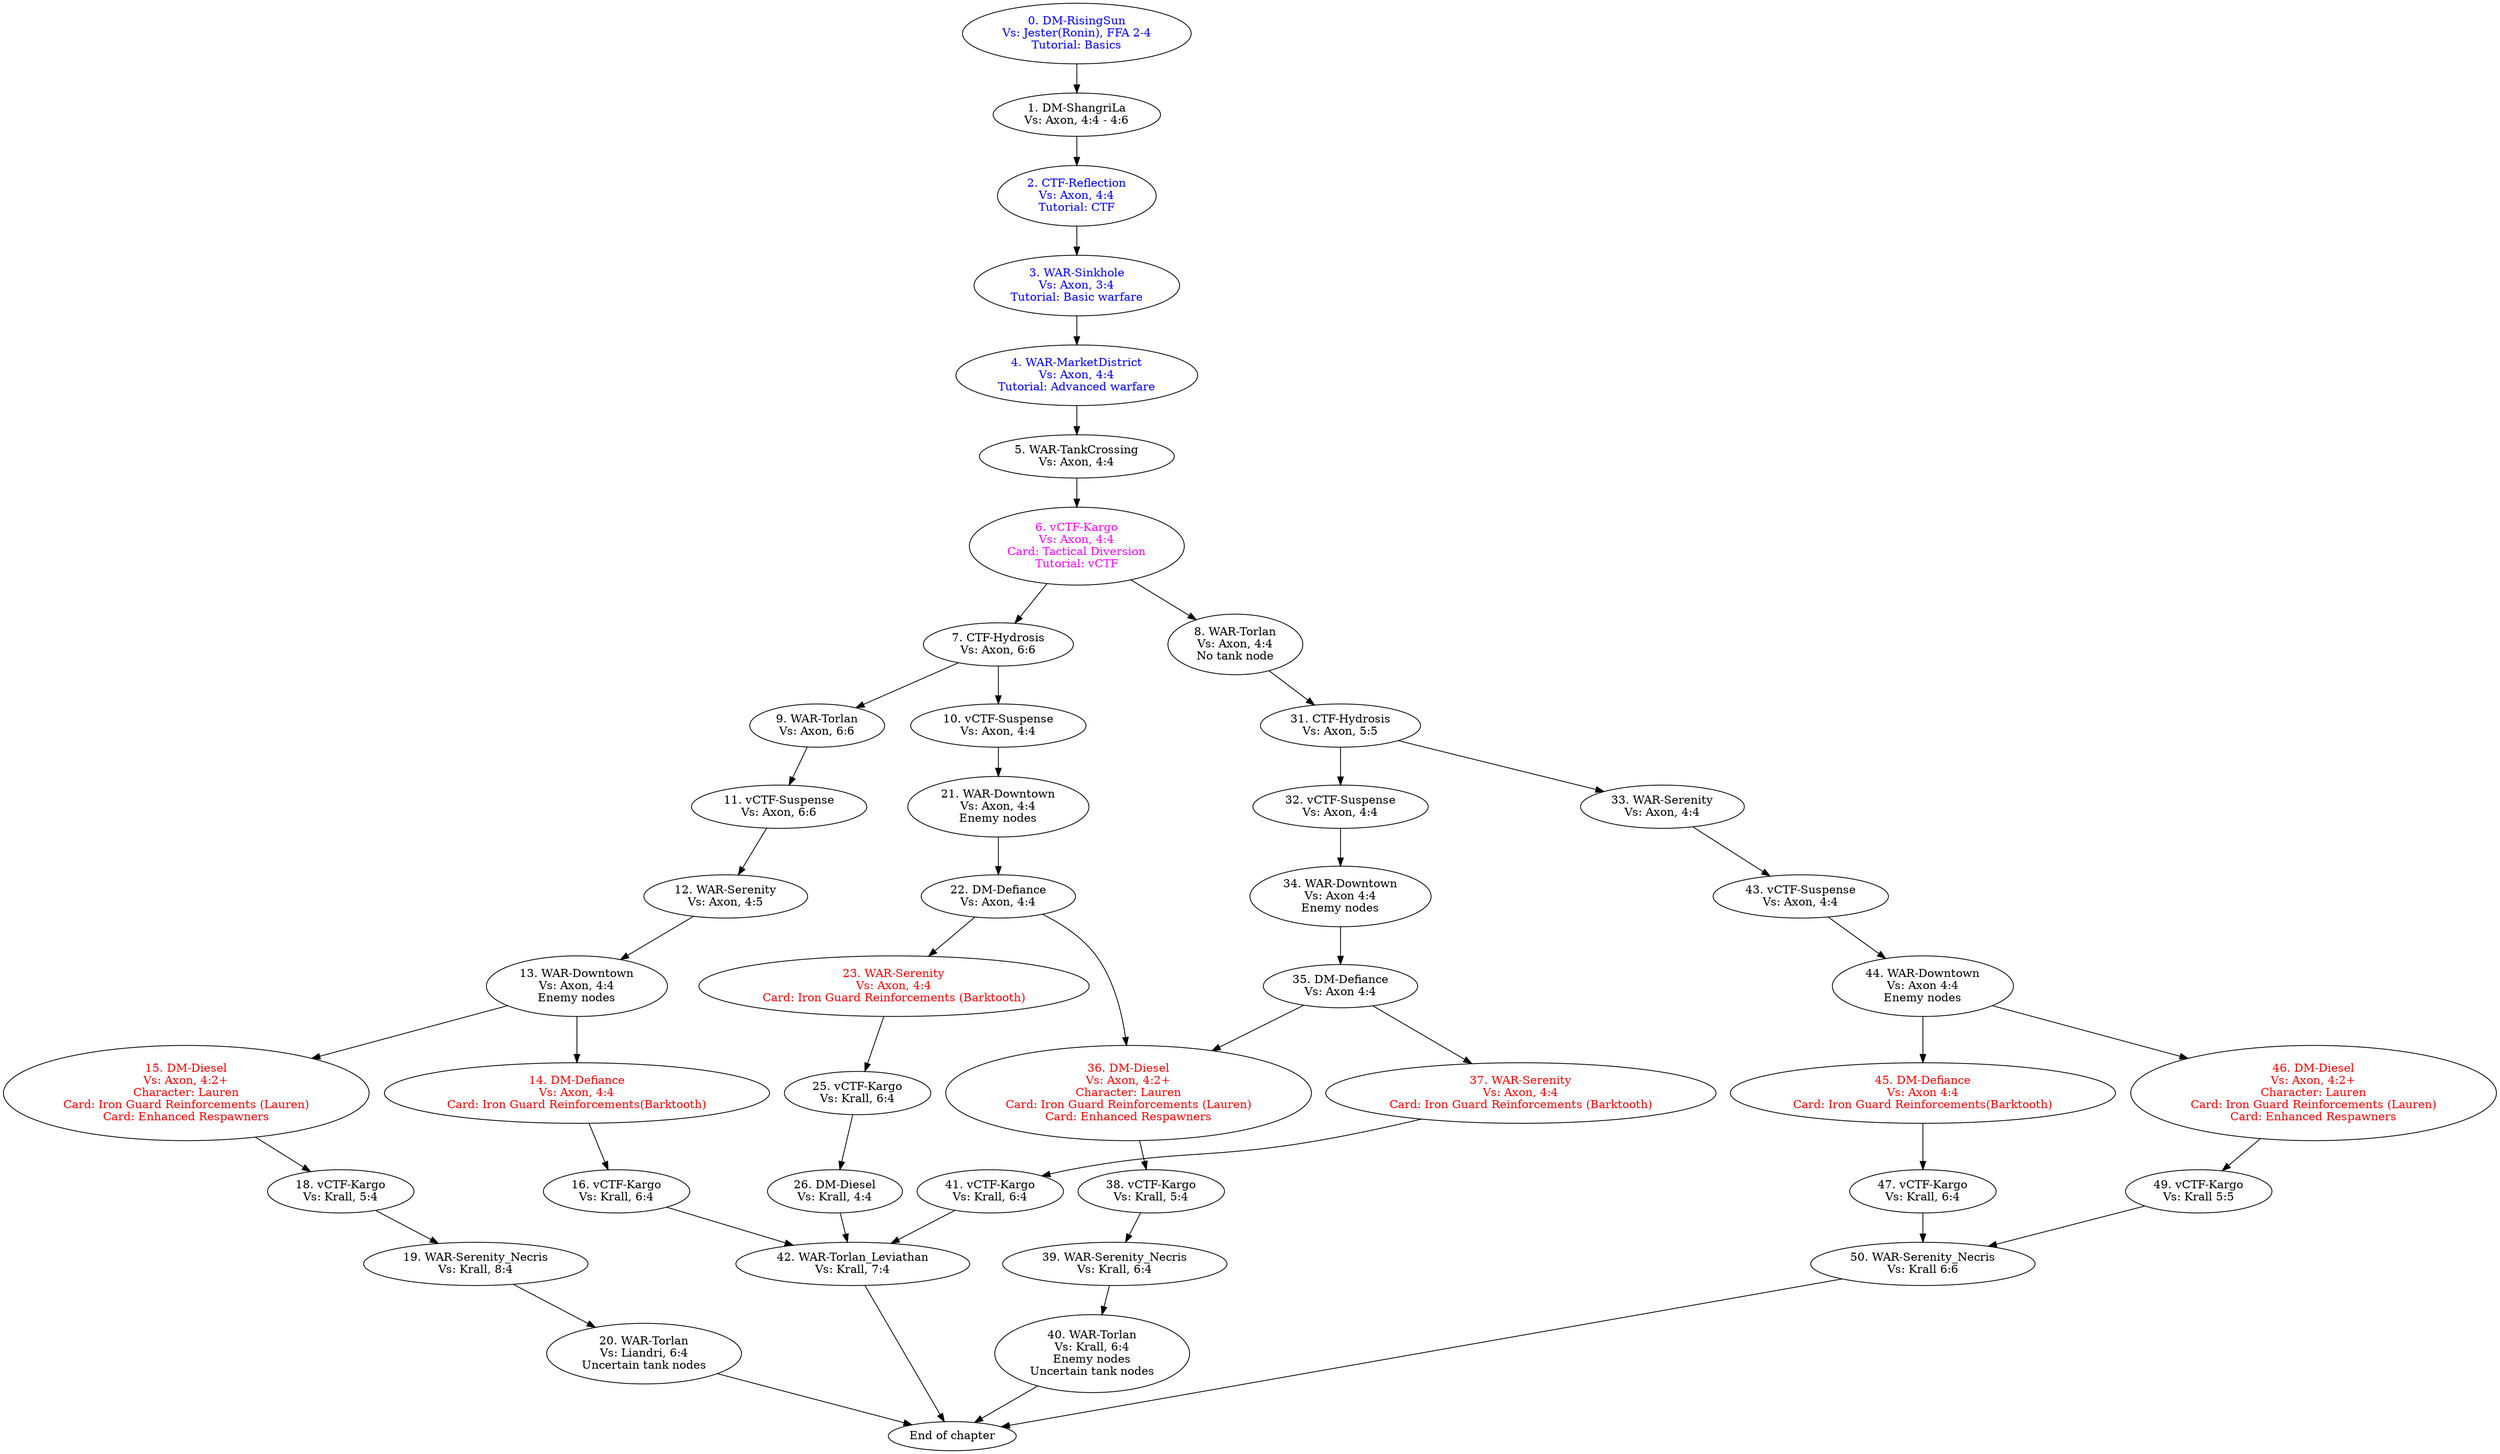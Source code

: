 digraph act2 {
    map0 [label="0. DM-RisingSun\nVs: Jester(Ronin), FFA 2-4\nTutorial: Basics", fontcolor="blue"]
    map0 -> map1
    
    map1 [label="1. DM-ShangriLa\nVs: Axon, 4:4 - 4:6"]
    map1 -> map2
    
    map2 [label="2. CTF-Reflection\nVs: Axon, 4:4\nTutorial: CTF", fontcolor="blue"]
    map2 -> map3
    
    map3 [label="3. WAR-Sinkhole\nVs: Axon, 3:4\nTutorial: Basic warfare", fontcolor="blue"]
    map3 -> map4
    
    map4 [label="4. WAR-MarketDistrict\nVs: Axon, 4:4\nTutorial: Advanced warfare", fontcolor="blue"]
    map4 -> map5
    
    map5 [label="5. WAR-TankCrossing\nVs: Axon, 4:4"]
    map5 -> map6
    
    map6 [label="6. vCTF-Kargo\nVs: Axon, 4:4\nCard: Tactical Diversion\nTutorial: vCTF", fontcolor="magenta"]
    map6 -> {map7 map8}

    map7 [label="7. CTF-Hydrosis\nVs: Axon, 6:6"]
    map7 -> {map9 map10}
    
    map9 [label="9. WAR-Torlan\nVs: Axon, 6:6"]
    map9 -> map11
    
    map11 [label="11. vCTF-Suspense\nVs: Axon, 6:6"]
    map11 -> map12
    
    map12 [label="12. WAR-Serenity\nVs: Axon, 4:5"]
    map12 -> map13
    
    map13 [label="13. WAR-Downtown\nVs: Axon, 4:4\nEnemy nodes"]
    map13 -> {map14 map15}
    
    map14 [label="14. DM-Defiance\nVs: Axon, 4:4\nCard: Iron Guard Reinforcements(Barktooth)", fontcolor="red"]
    map14 -> map16
    
    map16 [label="16. vCTF-Kargo\nVs: Krall, 6:4"]
    map16 -> map42
        
    map15 [label="15. DM-Diesel\nVs: Axon, 4:2+\nCharacter: Lauren\nCard: Iron Guard Reinforcements (Lauren)\nCard: Enhanced Respawners", fontcolor="red"]
    map15 -> map18
    
    map18 [label="18. vCTF-Kargo\nVs: Krall, 5:4"]
    map18 -> map19
    
    map19 [label="19. WAR-Serenity_Necris\nVs: Krall, 8:4"]
    map19 -> map20
    
    map20 [label="20. WAR-Torlan\nVs: Liandri, 6:4\nUncertain tank nodes"]
    map20 -> end
    
    map10 [label="10. vCTF-Suspense\nVs: Axon, 4:4"]
    map10 -> map21
    
    map21 [label="21. WAR-Downtown\nVs: Axon, 4:4\nEnemy nodes"]
    map21 -> map22
    
    map22 [label="22. DM-Defiance\nVs: Axon, 4:4"]
    map22 -> {map23 map36}
    
    map23 [label="23. WAR-Serenity\nVs: Axon, 4:4\nCard: Iron Guard Reinforcements (Barktooth)", fontcolor="red"]
    map23 -> map25
    
    map25 [label="25. vCTF-Kargo\nVs: Krall, 6:4"]
    map25 -> map26
    
    map26 [label="26. DM-Diesel\nVs: Krall, 4:4"]
    map26 -> map42
            
    map8 [label="8. WAR-Torlan\nVs: Axon, 4:4\nNo tank node"]
    map8 -> map31
    
    map31 [label="31. CTF-Hydrosis\nVs: Axon, 5:5"]
    map31 -> {map32 map33}
    
    map32 [label="32. vCTF-Suspense\nVs: Axon, 4:4"]
    map32 -> map34
    
    map34 [label="34. WAR-Downtown\nVs: Axon 4:4\nEnemy nodes"]
    map34 -> map35
    
    map35 [label="35. DM-Defiance\nVs: Axon 4:4"]
    map35 -> {map36 map37}
    
    map36 [label="36. DM-Diesel\nVs: Axon, 4:2+\nCharacter: Lauren\nCard: Iron Guard Reinforcements (Lauren)\nCard: Enhanced Respawners", fontcolor="red"]
    map36 -> map38
    
    map38 [label="38. vCTF-Kargo\nVs: Krall, 5:4"]
    map38 -> map39
    
    map39 [label="39. WAR-Serenity_Necris\nVs: Krall, 6:4"]
    map39 -> map40
    
    map40 [label="40. WAR-Torlan\nVs: Krall, 6:4\nEnemy nodes\nUncertain tank nodes"]
    map40 -> end
    
    map37 [label="37. WAR-Serenity\nVs: Axon, 4:4\nCard: Iron Guard Reinforcements (Barktooth)", fontcolor="red"]
    map37 -> map41
    
    map41 [label="41. vCTF-Kargo\nVs: Krall, 6:4"]
    map41 -> map42
    
    map42 [label="42. WAR-Torlan_Leviathan\nVs: Krall, 7:4"]
    map42 -> end
    
    map33 [label="33. WAR-Serenity\nVs: Axon, 4:4"]
    map33 -> map43
    
    map43 [label="43. vCTF-Suspense\nVs: Axon, 4:4"]
    map43 -> map44
    
    map44 [label="44. WAR-Downtown\nVs: Axon 4:4\nEnemy nodes"]
    map44 -> {map45 map46}
    
    map45 [label="45. DM-Defiance\nVs: Axon 4:4\nCard: Iron Guard Reinforcements(Barktooth)", fontcolor="red"]
    map45 -> map47
    
    map47 [label="47. vCTF-Kargo\nVs: Krall, 6:4"]
    map47 -> map50

    map46 [label="46. DM-Diesel\nVs: Axon, 4:2+\nCharacter: Lauren\nCard: Iron Guard Reinforcements (Lauren)\nCard: Enhanced Respawners", fontcolor="red"]
    map46 -> map49
    
    map49 [label="49. vCTF-Kargo\nVs: Krall 5:5"]
    map49 -> map50
    
    map50 [label="50. WAR-Serenity_Necris\nVs: Krall 6:6"]
    map50 -> end
 
    end [label="End of chapter"]
}